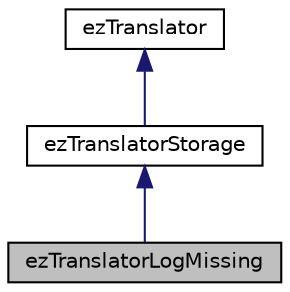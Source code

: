digraph "ezTranslatorLogMissing"
{
 // LATEX_PDF_SIZE
  edge [fontname="Helvetica",fontsize="10",labelfontname="Helvetica",labelfontsize="10"];
  node [fontname="Helvetica",fontsize="10",shape=record];
  Node1 [label="ezTranslatorLogMissing",height=0.2,width=0.4,color="black", fillcolor="grey75", style="filled", fontcolor="black",tooltip="Outputs a 'Missing Translation' warning the first time a string translation is requested...."];
  Node2 -> Node1 [dir="back",color="midnightblue",fontsize="10",style="solid",fontname="Helvetica"];
  Node2 [label="ezTranslatorStorage",height=0.2,width=0.4,color="black", fillcolor="white", style="filled",URL="$d3/dd8/classez_translator_storage.htm",tooltip="Can store translated strings and all translation requests will come from that storage...."];
  Node3 -> Node2 [dir="back",color="midnightblue",fontsize="10",style="solid",fontname="Helvetica"];
  Node3 [label="ezTranslator",height=0.2,width=0.4,color="black", fillcolor="white", style="filled",URL="$da/d40/classez_translator.htm",tooltip="Base class to translate one string into another."];
}
